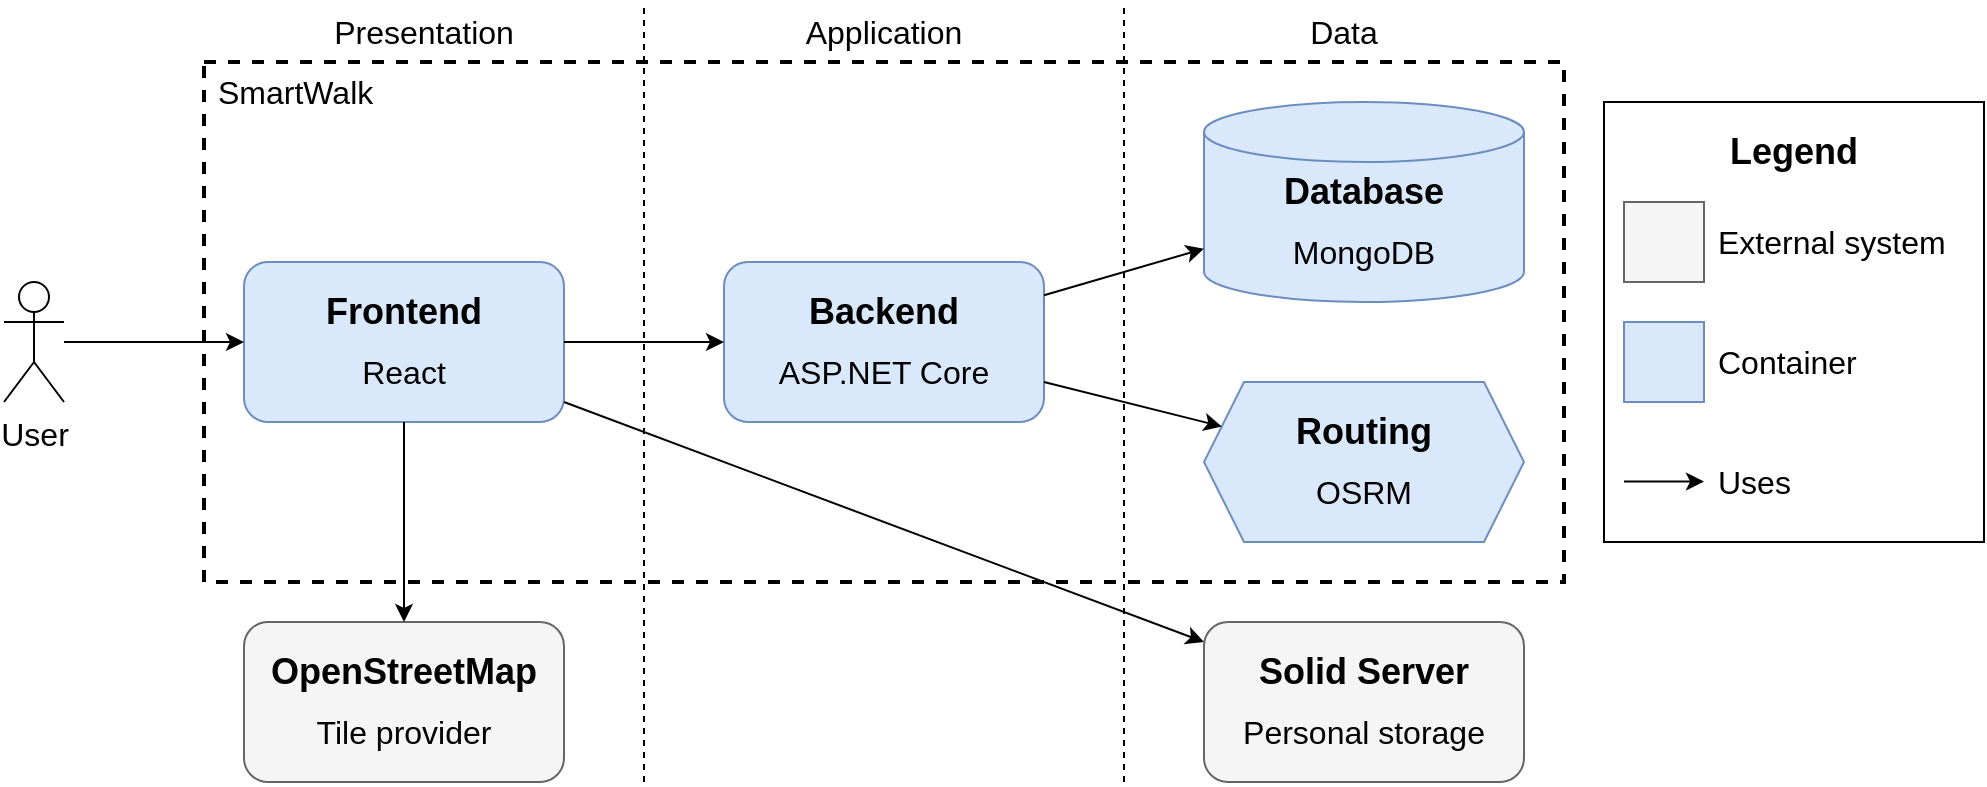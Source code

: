 <mxfile version="22.1.0" type="device">
  <diagram name="Page-1" id="Jl4HfGGWPI0d5a2_6Tqt">
    <mxGraphModel dx="743" dy="401" grid="1" gridSize="10" guides="1" tooltips="1" connect="1" arrows="1" fold="1" page="1" pageScale="1" pageWidth="1169" pageHeight="827" math="0" shadow="0">
      <root>
        <mxCell id="0" />
        <mxCell id="1" parent="0" />
        <mxCell id="9pboLUVmAS5yDHoZFYhB-35" value="" style="rounded=0;whiteSpace=wrap;html=1;fillColor=none;" parent="1" vertex="1">
          <mxGeometry x="880" y="120" width="190" height="220" as="geometry" />
        </mxCell>
        <mxCell id="9pboLUVmAS5yDHoZFYhB-23" value="" style="rounded=0;whiteSpace=wrap;html=1;fillColor=none;dashed=1;strokeWidth=2;" parent="1" vertex="1">
          <mxGeometry x="180" y="100" width="680" height="260" as="geometry" />
        </mxCell>
        <mxCell id="9pboLUVmAS5yDHoZFYhB-1" value="" style="rounded=1;whiteSpace=wrap;html=1;fillColor=#dae8fc;strokeColor=#6c8ebf;" parent="1" vertex="1">
          <mxGeometry x="200" y="200" width="160" height="80" as="geometry" />
        </mxCell>
        <mxCell id="9pboLUVmAS5yDHoZFYhB-2" value="" style="rounded=1;whiteSpace=wrap;html=1;fillColor=#dae8fc;strokeColor=#6c8ebf;" parent="1" vertex="1">
          <mxGeometry x="440" y="200" width="160" height="80" as="geometry" />
        </mxCell>
        <mxCell id="9pboLUVmAS5yDHoZFYhB-4" style="rounded=0;orthogonalLoop=1;jettySize=auto;html=1;endArrow=classic;endFill=1;" parent="1" source="9pboLUVmAS5yDHoZFYhB-3" target="9pboLUVmAS5yDHoZFYhB-1" edge="1">
          <mxGeometry relative="1" as="geometry" />
        </mxCell>
        <mxCell id="9pboLUVmAS5yDHoZFYhB-3" value="User" style="shape=umlActor;verticalLabelPosition=bottom;verticalAlign=top;html=1;outlineConnect=0;fontSize=16;" parent="1" vertex="1">
          <mxGeometry x="80" y="210" width="30" height="60" as="geometry" />
        </mxCell>
        <mxCell id="9pboLUVmAS5yDHoZFYhB-7" value="Frontend" style="text;html=1;strokeColor=none;fillColor=none;align=center;verticalAlign=middle;whiteSpace=wrap;rounded=0;fontSize=18;fontStyle=1" parent="1" vertex="1">
          <mxGeometry x="210" y="210" width="140" height="30" as="geometry" />
        </mxCell>
        <mxCell id="9pboLUVmAS5yDHoZFYhB-8" value="React" style="text;html=1;strokeColor=none;fillColor=none;align=center;verticalAlign=middle;whiteSpace=wrap;rounded=0;fontSize=16;" parent="1" vertex="1">
          <mxGeometry x="210" y="240" width="140" height="30" as="geometry" />
        </mxCell>
        <mxCell id="9pboLUVmAS5yDHoZFYhB-9" value="Backend" style="text;html=1;strokeColor=none;fillColor=none;align=center;verticalAlign=middle;whiteSpace=wrap;rounded=0;fontSize=18;fontStyle=1" parent="1" vertex="1">
          <mxGeometry x="450" y="210" width="140" height="30" as="geometry" />
        </mxCell>
        <mxCell id="9pboLUVmAS5yDHoZFYhB-10" value="ASP.NET Core" style="text;html=1;strokeColor=none;fillColor=none;align=center;verticalAlign=middle;whiteSpace=wrap;rounded=0;fontSize=16;" parent="1" vertex="1">
          <mxGeometry x="450" y="240" width="140" height="30" as="geometry" />
        </mxCell>
        <mxCell id="9pboLUVmAS5yDHoZFYhB-13" value="" style="rounded=0;orthogonalLoop=1;jettySize=auto;html=1;endArrow=classic;endFill=1;" parent="1" source="9pboLUVmAS5yDHoZFYhB-1" target="9pboLUVmAS5yDHoZFYhB-2" edge="1">
          <mxGeometry relative="1" as="geometry">
            <mxPoint x="160" y="116" as="sourcePoint" />
            <mxPoint x="251" y="210" as="targetPoint" />
          </mxGeometry>
        </mxCell>
        <mxCell id="9pboLUVmAS5yDHoZFYhB-14" value="" style="shape=cylinder3;whiteSpace=wrap;html=1;boundedLbl=1;backgroundOutline=1;size=15;fillColor=#dae8fc;strokeColor=#6c8ebf;" parent="1" vertex="1">
          <mxGeometry x="680" y="120" width="160" height="100" as="geometry" />
        </mxCell>
        <mxCell id="9pboLUVmAS5yDHoZFYhB-15" value="Database" style="text;html=1;strokeColor=none;fillColor=none;align=center;verticalAlign=middle;whiteSpace=wrap;rounded=0;fontSize=18;fontStyle=1" parent="1" vertex="1">
          <mxGeometry x="690" y="150" width="140" height="30" as="geometry" />
        </mxCell>
        <mxCell id="9pboLUVmAS5yDHoZFYhB-16" value="MongoDB" style="text;html=1;strokeColor=none;fillColor=none;align=center;verticalAlign=middle;whiteSpace=wrap;rounded=0;fontSize=16;" parent="1" vertex="1">
          <mxGeometry x="690" y="180" width="140" height="30" as="geometry" />
        </mxCell>
        <mxCell id="9pboLUVmAS5yDHoZFYhB-17" value="" style="rounded=0;orthogonalLoop=1;jettySize=auto;html=1;endArrow=classic;endFill=1;" parent="1" source="9pboLUVmAS5yDHoZFYhB-2" target="9pboLUVmAS5yDHoZFYhB-14" edge="1">
          <mxGeometry relative="1" as="geometry">
            <mxPoint x="630" y="270" as="sourcePoint" />
            <mxPoint x="740" y="254.76" as="targetPoint" />
          </mxGeometry>
        </mxCell>
        <mxCell id="9pboLUVmAS5yDHoZFYhB-18" value="" style="shape=hexagon;perimeter=hexagonPerimeter2;whiteSpace=wrap;html=1;fixedSize=1;fillColor=#dae8fc;strokeColor=#6c8ebf;" parent="1" vertex="1">
          <mxGeometry x="680" y="260" width="160" height="80" as="geometry" />
        </mxCell>
        <mxCell id="9pboLUVmAS5yDHoZFYhB-19" value="Routing" style="text;html=1;strokeColor=none;fillColor=none;align=center;verticalAlign=middle;whiteSpace=wrap;rounded=0;fontSize=18;fontStyle=1" parent="1" vertex="1">
          <mxGeometry x="690" y="270" width="140" height="30" as="geometry" />
        </mxCell>
        <mxCell id="9pboLUVmAS5yDHoZFYhB-20" value="OSRM" style="text;html=1;strokeColor=none;fillColor=none;align=center;verticalAlign=middle;whiteSpace=wrap;rounded=0;fontSize=16;" parent="1" vertex="1">
          <mxGeometry x="690" y="300" width="140" height="30" as="geometry" />
        </mxCell>
        <mxCell id="9pboLUVmAS5yDHoZFYhB-21" value="" style="rounded=0;orthogonalLoop=1;jettySize=auto;html=1;endArrow=classic;endFill=1;" parent="1" source="9pboLUVmAS5yDHoZFYhB-2" target="9pboLUVmAS5yDHoZFYhB-18" edge="1">
          <mxGeometry relative="1" as="geometry">
            <mxPoint x="610" y="230" as="sourcePoint" />
            <mxPoint x="690" y="210" as="targetPoint" />
          </mxGeometry>
        </mxCell>
        <mxCell id="9pboLUVmAS5yDHoZFYhB-24" value="SmartWalk" style="text;html=1;strokeColor=none;fillColor=none;align=left;verticalAlign=middle;whiteSpace=wrap;rounded=0;spacingLeft=5;fontSize=16;" parent="1" vertex="1">
          <mxGeometry x="180" y="100" width="100" height="30" as="geometry" />
        </mxCell>
        <mxCell id="9pboLUVmAS5yDHoZFYhB-25" value="" style="rounded=1;whiteSpace=wrap;html=1;fillColor=#f5f5f5;strokeColor=#666666;fontColor=#333333;" parent="1" vertex="1">
          <mxGeometry x="200" y="380" width="160" height="80" as="geometry" />
        </mxCell>
        <mxCell id="9pboLUVmAS5yDHoZFYhB-26" value="" style="rounded=1;whiteSpace=wrap;html=1;fillColor=#f5f5f5;strokeColor=#666666;fontColor=#333333;" parent="1" vertex="1">
          <mxGeometry x="680" y="380" width="160" height="80" as="geometry" />
        </mxCell>
        <mxCell id="9pboLUVmAS5yDHoZFYhB-27" value="OpenStreetMap" style="text;html=1;strokeColor=none;fillColor=none;align=center;verticalAlign=middle;whiteSpace=wrap;rounded=0;fontSize=18;fontStyle=1" parent="1" vertex="1">
          <mxGeometry x="210" y="390" width="140" height="30" as="geometry" />
        </mxCell>
        <mxCell id="9pboLUVmAS5yDHoZFYhB-28" value="Tile provider" style="text;html=1;strokeColor=none;fillColor=none;align=center;verticalAlign=middle;whiteSpace=wrap;rounded=0;fontSize=16;" parent="1" vertex="1">
          <mxGeometry x="210" y="420" width="140" height="30" as="geometry" />
        </mxCell>
        <mxCell id="9pboLUVmAS5yDHoZFYhB-29" value="" style="rounded=0;orthogonalLoop=1;jettySize=auto;html=1;endArrow=classic;endFill=1;" parent="1" source="9pboLUVmAS5yDHoZFYhB-1" target="9pboLUVmAS5yDHoZFYhB-25" edge="1">
          <mxGeometry relative="1" as="geometry">
            <mxPoint x="370" y="250" as="sourcePoint" />
            <mxPoint x="310" y="480" as="targetPoint" />
          </mxGeometry>
        </mxCell>
        <mxCell id="9pboLUVmAS5yDHoZFYhB-30" value="" style="rounded=0;orthogonalLoop=1;jettySize=auto;html=1;endArrow=classic;endFill=1;" parent="1" source="9pboLUVmAS5yDHoZFYhB-1" target="9pboLUVmAS5yDHoZFYhB-26" edge="1">
          <mxGeometry relative="1" as="geometry">
            <mxPoint x="266" y="290" as="sourcePoint" />
            <mxPoint x="194" y="410" as="targetPoint" />
          </mxGeometry>
        </mxCell>
        <mxCell id="9pboLUVmAS5yDHoZFYhB-31" value="Solid Server" style="text;html=1;strokeColor=none;fillColor=none;align=center;verticalAlign=middle;whiteSpace=wrap;rounded=0;fontSize=18;fontStyle=1" parent="1" vertex="1">
          <mxGeometry x="690" y="390" width="140" height="30" as="geometry" />
        </mxCell>
        <mxCell id="9pboLUVmAS5yDHoZFYhB-32" value="Personal storage" style="text;html=1;strokeColor=none;fillColor=none;align=center;verticalAlign=middle;whiteSpace=wrap;rounded=0;fontSize=16;" parent="1" vertex="1">
          <mxGeometry x="690" y="420" width="140" height="30" as="geometry" />
        </mxCell>
        <mxCell id="9pboLUVmAS5yDHoZFYhB-33" value="" style="rounded=0;whiteSpace=wrap;html=1;fillColor=#f5f5f5;fontColor=#333333;strokeColor=#666666;" parent="1" vertex="1">
          <mxGeometry x="890" y="170" width="40" height="40" as="geometry" />
        </mxCell>
        <mxCell id="9pboLUVmAS5yDHoZFYhB-34" value="Legend" style="text;html=1;strokeColor=none;fillColor=none;align=center;verticalAlign=middle;whiteSpace=wrap;rounded=0;fontSize=18;fontStyle=1" parent="1" vertex="1">
          <mxGeometry x="880" y="130" width="190" height="30" as="geometry" />
        </mxCell>
        <mxCell id="9pboLUVmAS5yDHoZFYhB-36" value="External system" style="text;html=1;strokeColor=none;fillColor=none;align=left;verticalAlign=middle;whiteSpace=wrap;rounded=0;fontSize=16;spacingLeft=5;" parent="1" vertex="1">
          <mxGeometry x="930" y="170" width="130" height="40" as="geometry" />
        </mxCell>
        <mxCell id="9pboLUVmAS5yDHoZFYhB-37" value="" style="rounded=0;whiteSpace=wrap;html=1;fillColor=#dae8fc;strokeColor=#6c8ebf;" parent="1" vertex="1">
          <mxGeometry x="890" y="230" width="40" height="40" as="geometry" />
        </mxCell>
        <mxCell id="9pboLUVmAS5yDHoZFYhB-38" value="Container" style="text;html=1;strokeColor=none;fillColor=none;align=left;verticalAlign=middle;whiteSpace=wrap;rounded=0;fontSize=16;spacingLeft=5;" parent="1" vertex="1">
          <mxGeometry x="930" y="230" width="130" height="40" as="geometry" />
        </mxCell>
        <mxCell id="9pboLUVmAS5yDHoZFYhB-40" value="" style="rounded=0;orthogonalLoop=1;jettySize=auto;html=1;endArrow=classic;endFill=1;" parent="1" edge="1">
          <mxGeometry relative="1" as="geometry">
            <mxPoint x="890" y="309.8" as="sourcePoint" />
            <mxPoint x="930" y="309.8" as="targetPoint" />
          </mxGeometry>
        </mxCell>
        <mxCell id="9pboLUVmAS5yDHoZFYhB-41" value="Uses" style="text;html=1;strokeColor=none;fillColor=none;align=left;verticalAlign=middle;whiteSpace=wrap;rounded=0;fontSize=16;spacingLeft=5;" parent="1" vertex="1">
          <mxGeometry x="930" y="290" width="130" height="40" as="geometry" />
        </mxCell>
        <mxCell id="_zkRNUheY72AEuT2eVXT-2" value="" style="endArrow=none;dashed=1;html=1;rounded=0;" parent="1" edge="1">
          <mxGeometry width="50" height="50" relative="1" as="geometry">
            <mxPoint x="640" y="460" as="sourcePoint" />
            <mxPoint x="640" y="70" as="targetPoint" />
          </mxGeometry>
        </mxCell>
        <mxCell id="_zkRNUheY72AEuT2eVXT-3" value="Data" style="text;html=1;strokeColor=none;fillColor=none;align=center;verticalAlign=middle;whiteSpace=wrap;rounded=0;fontSize=16;" parent="1" vertex="1">
          <mxGeometry x="640" y="70" width="220" height="30" as="geometry" />
        </mxCell>
        <mxCell id="_zkRNUheY72AEuT2eVXT-4" value="" style="endArrow=none;dashed=1;html=1;rounded=0;" parent="1" edge="1">
          <mxGeometry width="50" height="50" relative="1" as="geometry">
            <mxPoint x="400" y="460" as="sourcePoint" />
            <mxPoint x="400" y="70" as="targetPoint" />
          </mxGeometry>
        </mxCell>
        <mxCell id="_zkRNUheY72AEuT2eVXT-5" value="Application" style="text;html=1;strokeColor=none;fillColor=none;align=center;verticalAlign=middle;whiteSpace=wrap;rounded=0;fontSize=16;" parent="1" vertex="1">
          <mxGeometry x="400" y="70" width="240" height="30" as="geometry" />
        </mxCell>
        <mxCell id="_zkRNUheY72AEuT2eVXT-6" value="Presentation" style="text;html=1;strokeColor=none;fillColor=none;align=center;verticalAlign=middle;whiteSpace=wrap;rounded=0;fontSize=16;" parent="1" vertex="1">
          <mxGeometry x="180" y="70" width="220" height="30" as="geometry" />
        </mxCell>
      </root>
    </mxGraphModel>
  </diagram>
</mxfile>
